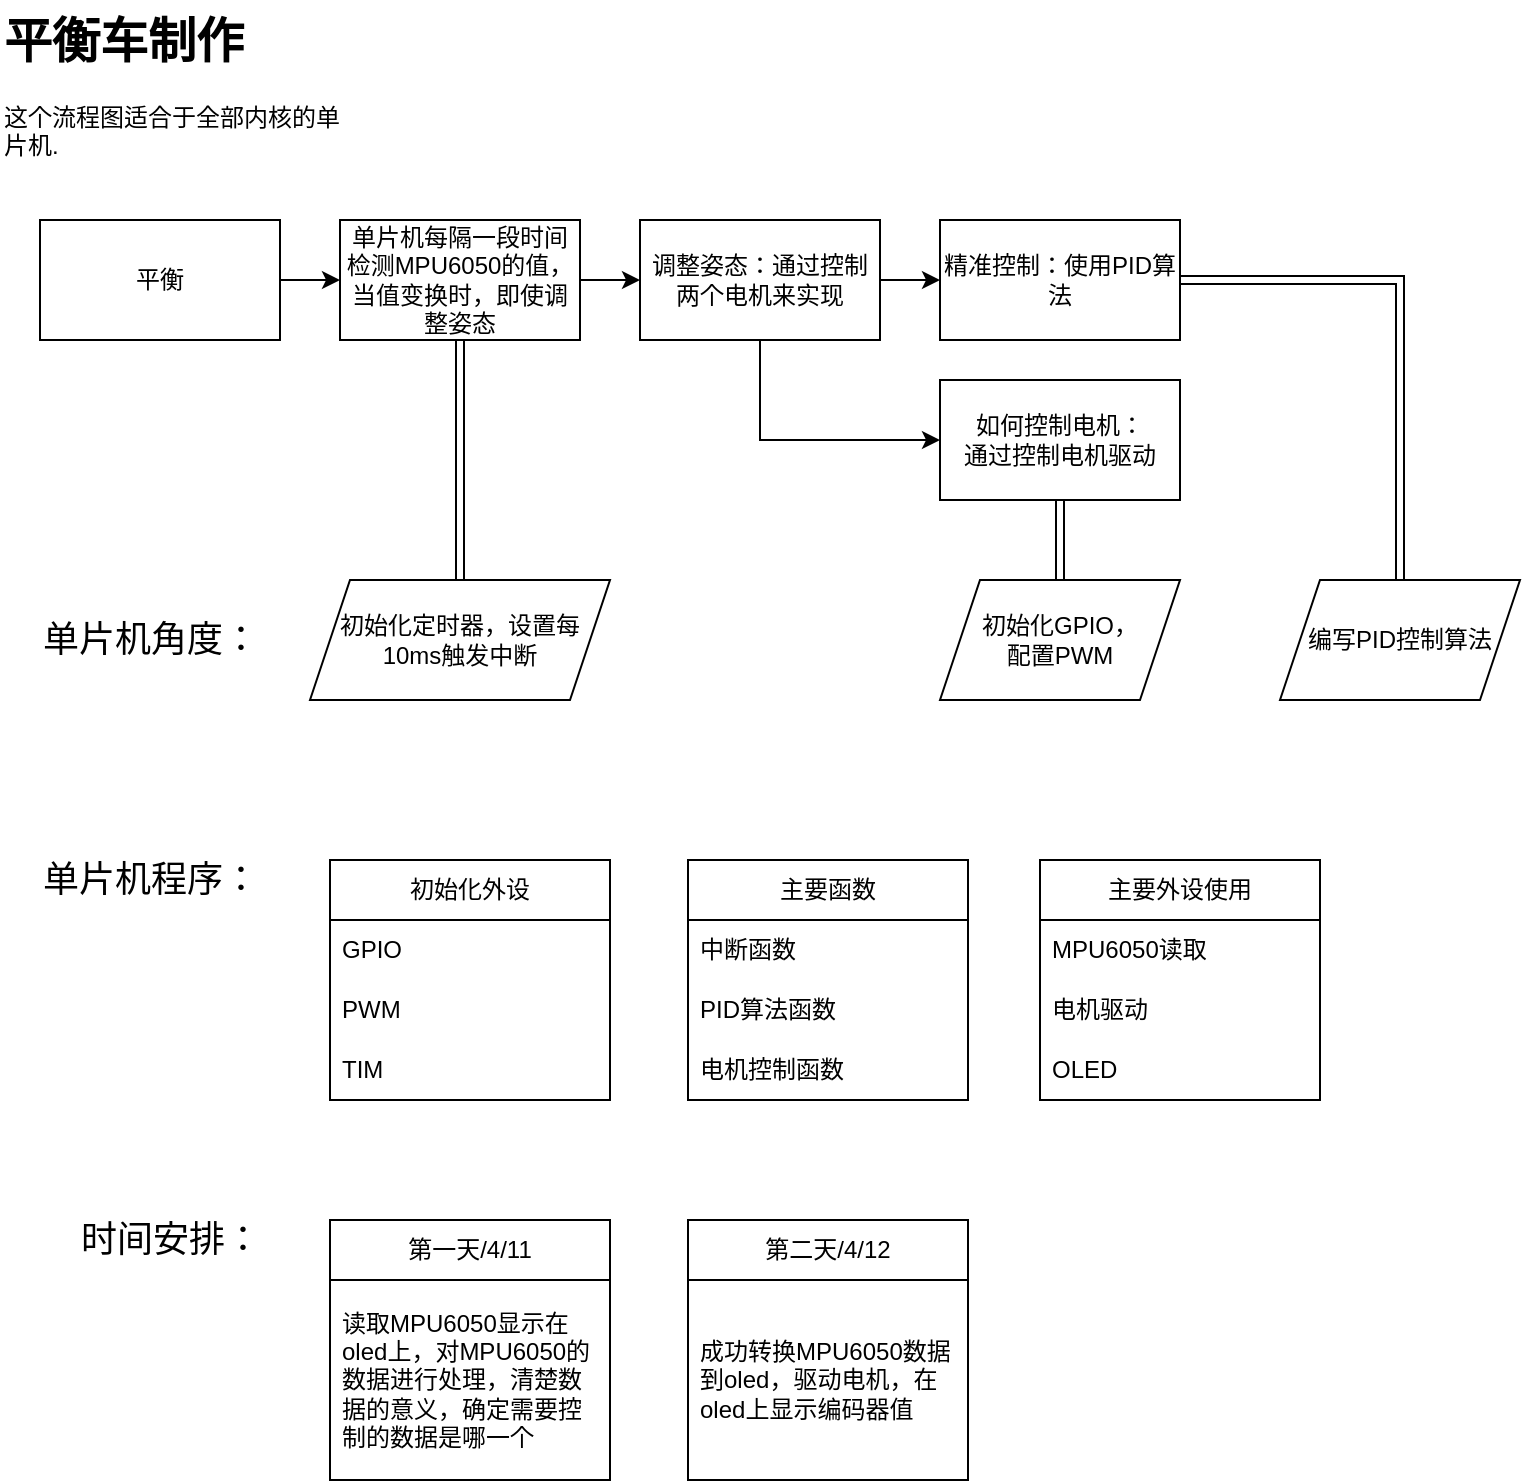 <mxfile version="24.2.3" type="github">
  <diagram id="C5RBs43oDa-KdzZeNtuy" name="Page-1">
    <mxGraphModel dx="1282" dy="543" grid="1" gridSize="10" guides="1" tooltips="1" connect="1" arrows="1" fold="1" page="1" pageScale="1" pageWidth="827" pageHeight="1169" math="0" shadow="0">
      <root>
        <mxCell id="WIyWlLk6GJQsqaUBKTNV-0" />
        <mxCell id="WIyWlLk6GJQsqaUBKTNV-1" parent="WIyWlLk6GJQsqaUBKTNV-0" />
        <mxCell id="3faFdH3WWiOw5at9z-5F-0" value="&lt;h1 style=&quot;margin-top: 0px;&quot;&gt;平衡车制作&lt;/h1&gt;&lt;p&gt;这个流程图适合于全部内核的单片机.&lt;/p&gt;" style="text;html=1;whiteSpace=wrap;overflow=hidden;rounded=0;" parent="WIyWlLk6GJQsqaUBKTNV-1" vertex="1">
          <mxGeometry y="10" width="180" height="120" as="geometry" />
        </mxCell>
        <mxCell id="3faFdH3WWiOw5at9z-5F-5" value="" style="edgeStyle=orthogonalEdgeStyle;rounded=0;orthogonalLoop=1;jettySize=auto;html=1;" parent="WIyWlLk6GJQsqaUBKTNV-1" source="3faFdH3WWiOw5at9z-5F-1" target="3faFdH3WWiOw5at9z-5F-4" edge="1">
          <mxGeometry relative="1" as="geometry" />
        </mxCell>
        <mxCell id="3faFdH3WWiOw5at9z-5F-1" value="平衡" style="rounded=0;whiteSpace=wrap;html=1;" parent="WIyWlLk6GJQsqaUBKTNV-1" vertex="1">
          <mxGeometry x="20" y="120" width="120" height="60" as="geometry" />
        </mxCell>
        <mxCell id="3faFdH3WWiOw5at9z-5F-7" value="" style="edgeStyle=orthogonalEdgeStyle;rounded=0;orthogonalLoop=1;jettySize=auto;html=1;" parent="WIyWlLk6GJQsqaUBKTNV-1" source="3faFdH3WWiOw5at9z-5F-4" target="3faFdH3WWiOw5at9z-5F-6" edge="1">
          <mxGeometry relative="1" as="geometry" />
        </mxCell>
        <mxCell id="3faFdH3WWiOw5at9z-5F-11" value="" style="edgeStyle=orthogonalEdgeStyle;rounded=0;orthogonalLoop=1;jettySize=auto;html=1;shape=link;" parent="WIyWlLk6GJQsqaUBKTNV-1" source="3faFdH3WWiOw5at9z-5F-4" target="3faFdH3WWiOw5at9z-5F-10" edge="1">
          <mxGeometry relative="1" as="geometry" />
        </mxCell>
        <mxCell id="3faFdH3WWiOw5at9z-5F-4" value="单片机每隔一段时间检测MPU6050的值，当值变换时，即使调整姿态" style="rounded=0;whiteSpace=wrap;html=1;" parent="WIyWlLk6GJQsqaUBKTNV-1" vertex="1">
          <mxGeometry x="170" y="120" width="120" height="60" as="geometry" />
        </mxCell>
        <mxCell id="3faFdH3WWiOw5at9z-5F-9" value="" style="edgeStyle=orthogonalEdgeStyle;rounded=0;orthogonalLoop=1;jettySize=auto;html=1;" parent="WIyWlLk6GJQsqaUBKTNV-1" source="3faFdH3WWiOw5at9z-5F-6" target="3faFdH3WWiOw5at9z-5F-8" edge="1">
          <mxGeometry relative="1" as="geometry" />
        </mxCell>
        <mxCell id="3faFdH3WWiOw5at9z-5F-12" style="edgeStyle=orthogonalEdgeStyle;rounded=0;orthogonalLoop=1;jettySize=auto;html=1;" parent="WIyWlLk6GJQsqaUBKTNV-1" source="3faFdH3WWiOw5at9z-5F-6" edge="1">
          <mxGeometry relative="1" as="geometry">
            <mxPoint x="470" y="230" as="targetPoint" />
            <Array as="points">
              <mxPoint x="380" y="230" />
              <mxPoint x="441" y="230" />
            </Array>
          </mxGeometry>
        </mxCell>
        <mxCell id="3faFdH3WWiOw5at9z-5F-6" value="调整姿态：通过控制两个电机来实现" style="rounded=0;whiteSpace=wrap;html=1;" parent="WIyWlLk6GJQsqaUBKTNV-1" vertex="1">
          <mxGeometry x="320" y="120" width="120" height="60" as="geometry" />
        </mxCell>
        <mxCell id="3faFdH3WWiOw5at9z-5F-23" style="edgeStyle=orthogonalEdgeStyle;rounded=0;orthogonalLoop=1;jettySize=auto;html=1;entryX=0.5;entryY=0;entryDx=0;entryDy=0;shape=link;" parent="WIyWlLk6GJQsqaUBKTNV-1" source="3faFdH3WWiOw5at9z-5F-8" target="3faFdH3WWiOw5at9z-5F-24" edge="1">
          <mxGeometry relative="1" as="geometry">
            <mxPoint x="700" y="290" as="targetPoint" />
          </mxGeometry>
        </mxCell>
        <mxCell id="3faFdH3WWiOw5at9z-5F-8" value="精准控制：使用PID算法" style="rounded=0;whiteSpace=wrap;html=1;" parent="WIyWlLk6GJQsqaUBKTNV-1" vertex="1">
          <mxGeometry x="470" y="120" width="120" height="60" as="geometry" />
        </mxCell>
        <mxCell id="3faFdH3WWiOw5at9z-5F-10" value="初始化定时器，设置每10ms触发中断" style="shape=parallelogram;perimeter=parallelogramPerimeter;whiteSpace=wrap;html=1;fixedSize=1;rounded=0;" parent="WIyWlLk6GJQsqaUBKTNV-1" vertex="1">
          <mxGeometry x="155" y="300" width="150" height="60" as="geometry" />
        </mxCell>
        <mxCell id="3faFdH3WWiOw5at9z-5F-22" value="" style="edgeStyle=orthogonalEdgeStyle;rounded=0;orthogonalLoop=1;jettySize=auto;html=1;shape=link;" parent="WIyWlLk6GJQsqaUBKTNV-1" source="3faFdH3WWiOw5at9z-5F-18" target="3faFdH3WWiOw5at9z-5F-21" edge="1">
          <mxGeometry relative="1" as="geometry" />
        </mxCell>
        <mxCell id="3faFdH3WWiOw5at9z-5F-18" value="&lt;span style=&quot;text-wrap: nowrap;&quot;&gt;如何控制电机：&lt;/span&gt;&lt;div style=&quot;text-wrap: nowrap;&quot;&gt;通过控制电机驱动&lt;/div&gt;" style="whiteSpace=wrap;html=1;" parent="WIyWlLk6GJQsqaUBKTNV-1" vertex="1">
          <mxGeometry x="470" y="200" width="120" height="60" as="geometry" />
        </mxCell>
        <mxCell id="3faFdH3WWiOw5at9z-5F-19" value="&lt;font style=&quot;font-size: 18px;&quot;&gt;单片机角度：&lt;/font&gt;" style="text;html=1;align=center;verticalAlign=middle;resizable=0;points=[];autosize=1;strokeColor=none;fillColor=none;" parent="WIyWlLk6GJQsqaUBKTNV-1" vertex="1">
          <mxGeometry x="10" y="310" width="130" height="40" as="geometry" />
        </mxCell>
        <mxCell id="3faFdH3WWiOw5at9z-5F-21" value="初始化GPIO，&lt;div&gt;配置PWM&lt;/div&gt;" style="shape=parallelogram;perimeter=parallelogramPerimeter;whiteSpace=wrap;html=1;fixedSize=1;" parent="WIyWlLk6GJQsqaUBKTNV-1" vertex="1">
          <mxGeometry x="470" y="300" width="120" height="60" as="geometry" />
        </mxCell>
        <mxCell id="3faFdH3WWiOw5at9z-5F-24" value="编写PID控制算法" style="shape=parallelogram;perimeter=parallelogramPerimeter;whiteSpace=wrap;html=1;fixedSize=1;" parent="WIyWlLk6GJQsqaUBKTNV-1" vertex="1">
          <mxGeometry x="640" y="300" width="120" height="60" as="geometry" />
        </mxCell>
        <mxCell id="3faFdH3WWiOw5at9z-5F-29" value="&lt;font style=&quot;font-size: 18px;&quot;&gt;单片机程序：&lt;/font&gt;" style="text;html=1;align=center;verticalAlign=middle;resizable=0;points=[];autosize=1;strokeColor=none;fillColor=none;" parent="WIyWlLk6GJQsqaUBKTNV-1" vertex="1">
          <mxGeometry x="10" y="430" width="130" height="40" as="geometry" />
        </mxCell>
        <mxCell id="3faFdH3WWiOw5at9z-5F-30" value="初始化外设" style="swimlane;fontStyle=0;childLayout=stackLayout;horizontal=1;startSize=30;horizontalStack=0;resizeParent=1;resizeParentMax=0;resizeLast=0;collapsible=1;marginBottom=0;whiteSpace=wrap;html=1;" parent="WIyWlLk6GJQsqaUBKTNV-1" vertex="1">
          <mxGeometry x="165" y="440" width="140" height="120" as="geometry" />
        </mxCell>
        <mxCell id="3faFdH3WWiOw5at9z-5F-31" value="GPIO" style="text;strokeColor=none;fillColor=none;align=left;verticalAlign=middle;spacingLeft=4;spacingRight=4;overflow=hidden;points=[[0,0.5],[1,0.5]];portConstraint=eastwest;rotatable=0;whiteSpace=wrap;html=1;" parent="3faFdH3WWiOw5at9z-5F-30" vertex="1">
          <mxGeometry y="30" width="140" height="30" as="geometry" />
        </mxCell>
        <mxCell id="3faFdH3WWiOw5at9z-5F-32" value="PWM" style="text;strokeColor=none;fillColor=none;align=left;verticalAlign=middle;spacingLeft=4;spacingRight=4;overflow=hidden;points=[[0,0.5],[1,0.5]];portConstraint=eastwest;rotatable=0;whiteSpace=wrap;html=1;" parent="3faFdH3WWiOw5at9z-5F-30" vertex="1">
          <mxGeometry y="60" width="140" height="30" as="geometry" />
        </mxCell>
        <mxCell id="3faFdH3WWiOw5at9z-5F-33" value="TIM" style="text;strokeColor=none;fillColor=none;align=left;verticalAlign=middle;spacingLeft=4;spacingRight=4;overflow=hidden;points=[[0,0.5],[1,0.5]];portConstraint=eastwest;rotatable=0;whiteSpace=wrap;html=1;" parent="3faFdH3WWiOw5at9z-5F-30" vertex="1">
          <mxGeometry y="90" width="140" height="30" as="geometry" />
        </mxCell>
        <mxCell id="3faFdH3WWiOw5at9z-5F-34" value="主要函数" style="swimlane;fontStyle=0;childLayout=stackLayout;horizontal=1;startSize=30;horizontalStack=0;resizeParent=1;resizeParentMax=0;resizeLast=0;collapsible=1;marginBottom=0;whiteSpace=wrap;html=1;" parent="WIyWlLk6GJQsqaUBKTNV-1" vertex="1">
          <mxGeometry x="344" y="440" width="140" height="120" as="geometry" />
        </mxCell>
        <mxCell id="3faFdH3WWiOw5at9z-5F-35" value="中断函数" style="text;strokeColor=none;fillColor=none;align=left;verticalAlign=middle;spacingLeft=4;spacingRight=4;overflow=hidden;points=[[0,0.5],[1,0.5]];portConstraint=eastwest;rotatable=0;whiteSpace=wrap;html=1;" parent="3faFdH3WWiOw5at9z-5F-34" vertex="1">
          <mxGeometry y="30" width="140" height="30" as="geometry" />
        </mxCell>
        <mxCell id="3faFdH3WWiOw5at9z-5F-36" value="PID算法函数" style="text;strokeColor=none;fillColor=none;align=left;verticalAlign=middle;spacingLeft=4;spacingRight=4;overflow=hidden;points=[[0,0.5],[1,0.5]];portConstraint=eastwest;rotatable=0;whiteSpace=wrap;html=1;" parent="3faFdH3WWiOw5at9z-5F-34" vertex="1">
          <mxGeometry y="60" width="140" height="30" as="geometry" />
        </mxCell>
        <mxCell id="3faFdH3WWiOw5at9z-5F-37" value="电机控制函数" style="text;strokeColor=none;fillColor=none;align=left;verticalAlign=middle;spacingLeft=4;spacingRight=4;overflow=hidden;points=[[0,0.5],[1,0.5]];portConstraint=eastwest;rotatable=0;whiteSpace=wrap;html=1;" parent="3faFdH3WWiOw5at9z-5F-34" vertex="1">
          <mxGeometry y="90" width="140" height="30" as="geometry" />
        </mxCell>
        <mxCell id="3faFdH3WWiOw5at9z-5F-38" value="主要外设使用" style="swimlane;fontStyle=0;childLayout=stackLayout;horizontal=1;startSize=30;horizontalStack=0;resizeParent=1;resizeParentMax=0;resizeLast=0;collapsible=1;marginBottom=0;whiteSpace=wrap;html=1;" parent="WIyWlLk6GJQsqaUBKTNV-1" vertex="1">
          <mxGeometry x="520" y="440" width="140" height="120" as="geometry" />
        </mxCell>
        <mxCell id="3faFdH3WWiOw5at9z-5F-39" value="MPU6050读取" style="text;strokeColor=none;fillColor=none;align=left;verticalAlign=middle;spacingLeft=4;spacingRight=4;overflow=hidden;points=[[0,0.5],[1,0.5]];portConstraint=eastwest;rotatable=0;whiteSpace=wrap;html=1;" parent="3faFdH3WWiOw5at9z-5F-38" vertex="1">
          <mxGeometry y="30" width="140" height="30" as="geometry" />
        </mxCell>
        <mxCell id="3faFdH3WWiOw5at9z-5F-40" value="电机驱动" style="text;strokeColor=none;fillColor=none;align=left;verticalAlign=middle;spacingLeft=4;spacingRight=4;overflow=hidden;points=[[0,0.5],[1,0.5]];portConstraint=eastwest;rotatable=0;whiteSpace=wrap;html=1;" parent="3faFdH3WWiOw5at9z-5F-38" vertex="1">
          <mxGeometry y="60" width="140" height="30" as="geometry" />
        </mxCell>
        <mxCell id="3faFdH3WWiOw5at9z-5F-41" value="OLED" style="text;strokeColor=none;fillColor=none;align=left;verticalAlign=middle;spacingLeft=4;spacingRight=4;overflow=hidden;points=[[0,0.5],[1,0.5]];portConstraint=eastwest;rotatable=0;whiteSpace=wrap;html=1;" parent="3faFdH3WWiOw5at9z-5F-38" vertex="1">
          <mxGeometry y="90" width="140" height="30" as="geometry" />
        </mxCell>
        <mxCell id="3faFdH3WWiOw5at9z-5F-42" value="&lt;font style=&quot;font-size: 18px;&quot;&gt;时间安排：&lt;/font&gt;" style="text;html=1;align=center;verticalAlign=middle;resizable=0;points=[];autosize=1;strokeColor=none;fillColor=none;" parent="WIyWlLk6GJQsqaUBKTNV-1" vertex="1">
          <mxGeometry x="30" y="610" width="110" height="40" as="geometry" />
        </mxCell>
        <mxCell id="3faFdH3WWiOw5at9z-5F-55" value="第一天/4/11" style="swimlane;fontStyle=0;childLayout=stackLayout;horizontal=1;startSize=30;horizontalStack=0;resizeParent=1;resizeParentMax=0;resizeLast=0;collapsible=1;marginBottom=0;whiteSpace=wrap;html=1;" parent="WIyWlLk6GJQsqaUBKTNV-1" vertex="1">
          <mxGeometry x="165" y="620" width="140" height="130" as="geometry" />
        </mxCell>
        <mxCell id="3faFdH3WWiOw5at9z-5F-56" value="读取MPU6050显示在oled上，对MPU6050的数据进行处理，清楚数据的意义，确定需要控制的数据是哪一个" style="text;strokeColor=none;fillColor=none;align=left;verticalAlign=middle;spacingLeft=4;spacingRight=4;overflow=hidden;points=[[0,0.5],[1,0.5]];portConstraint=eastwest;rotatable=0;whiteSpace=wrap;html=1;" parent="3faFdH3WWiOw5at9z-5F-55" vertex="1">
          <mxGeometry y="30" width="140" height="100" as="geometry" />
        </mxCell>
        <mxCell id="Dtnm1mhPpf7LtZ_eOCIv-0" value="第二天/4/12" style="swimlane;fontStyle=0;childLayout=stackLayout;horizontal=1;startSize=30;horizontalStack=0;resizeParent=1;resizeParentMax=0;resizeLast=0;collapsible=1;marginBottom=0;whiteSpace=wrap;html=1;" parent="WIyWlLk6GJQsqaUBKTNV-1" vertex="1">
          <mxGeometry x="344" y="620" width="140" height="130" as="geometry" />
        </mxCell>
        <mxCell id="Dtnm1mhPpf7LtZ_eOCIv-1" value="成功转换MPU6050数据到oled，驱动电机，在oled上显示编码器值" style="text;strokeColor=none;fillColor=none;align=left;verticalAlign=middle;spacingLeft=4;spacingRight=4;overflow=hidden;points=[[0,0.5],[1,0.5]];portConstraint=eastwest;rotatable=0;whiteSpace=wrap;html=1;" parent="Dtnm1mhPpf7LtZ_eOCIv-0" vertex="1">
          <mxGeometry y="30" width="140" height="100" as="geometry" />
        </mxCell>
      </root>
    </mxGraphModel>
  </diagram>
</mxfile>
